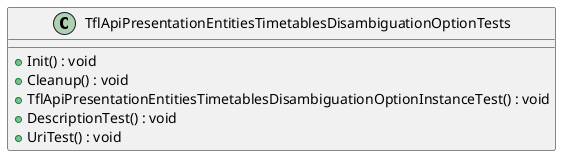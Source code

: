 @startuml
class TflApiPresentationEntitiesTimetablesDisambiguationOptionTests {
    + Init() : void
    + Cleanup() : void
    + TflApiPresentationEntitiesTimetablesDisambiguationOptionInstanceTest() : void
    + DescriptionTest() : void
    + UriTest() : void
}
@enduml

